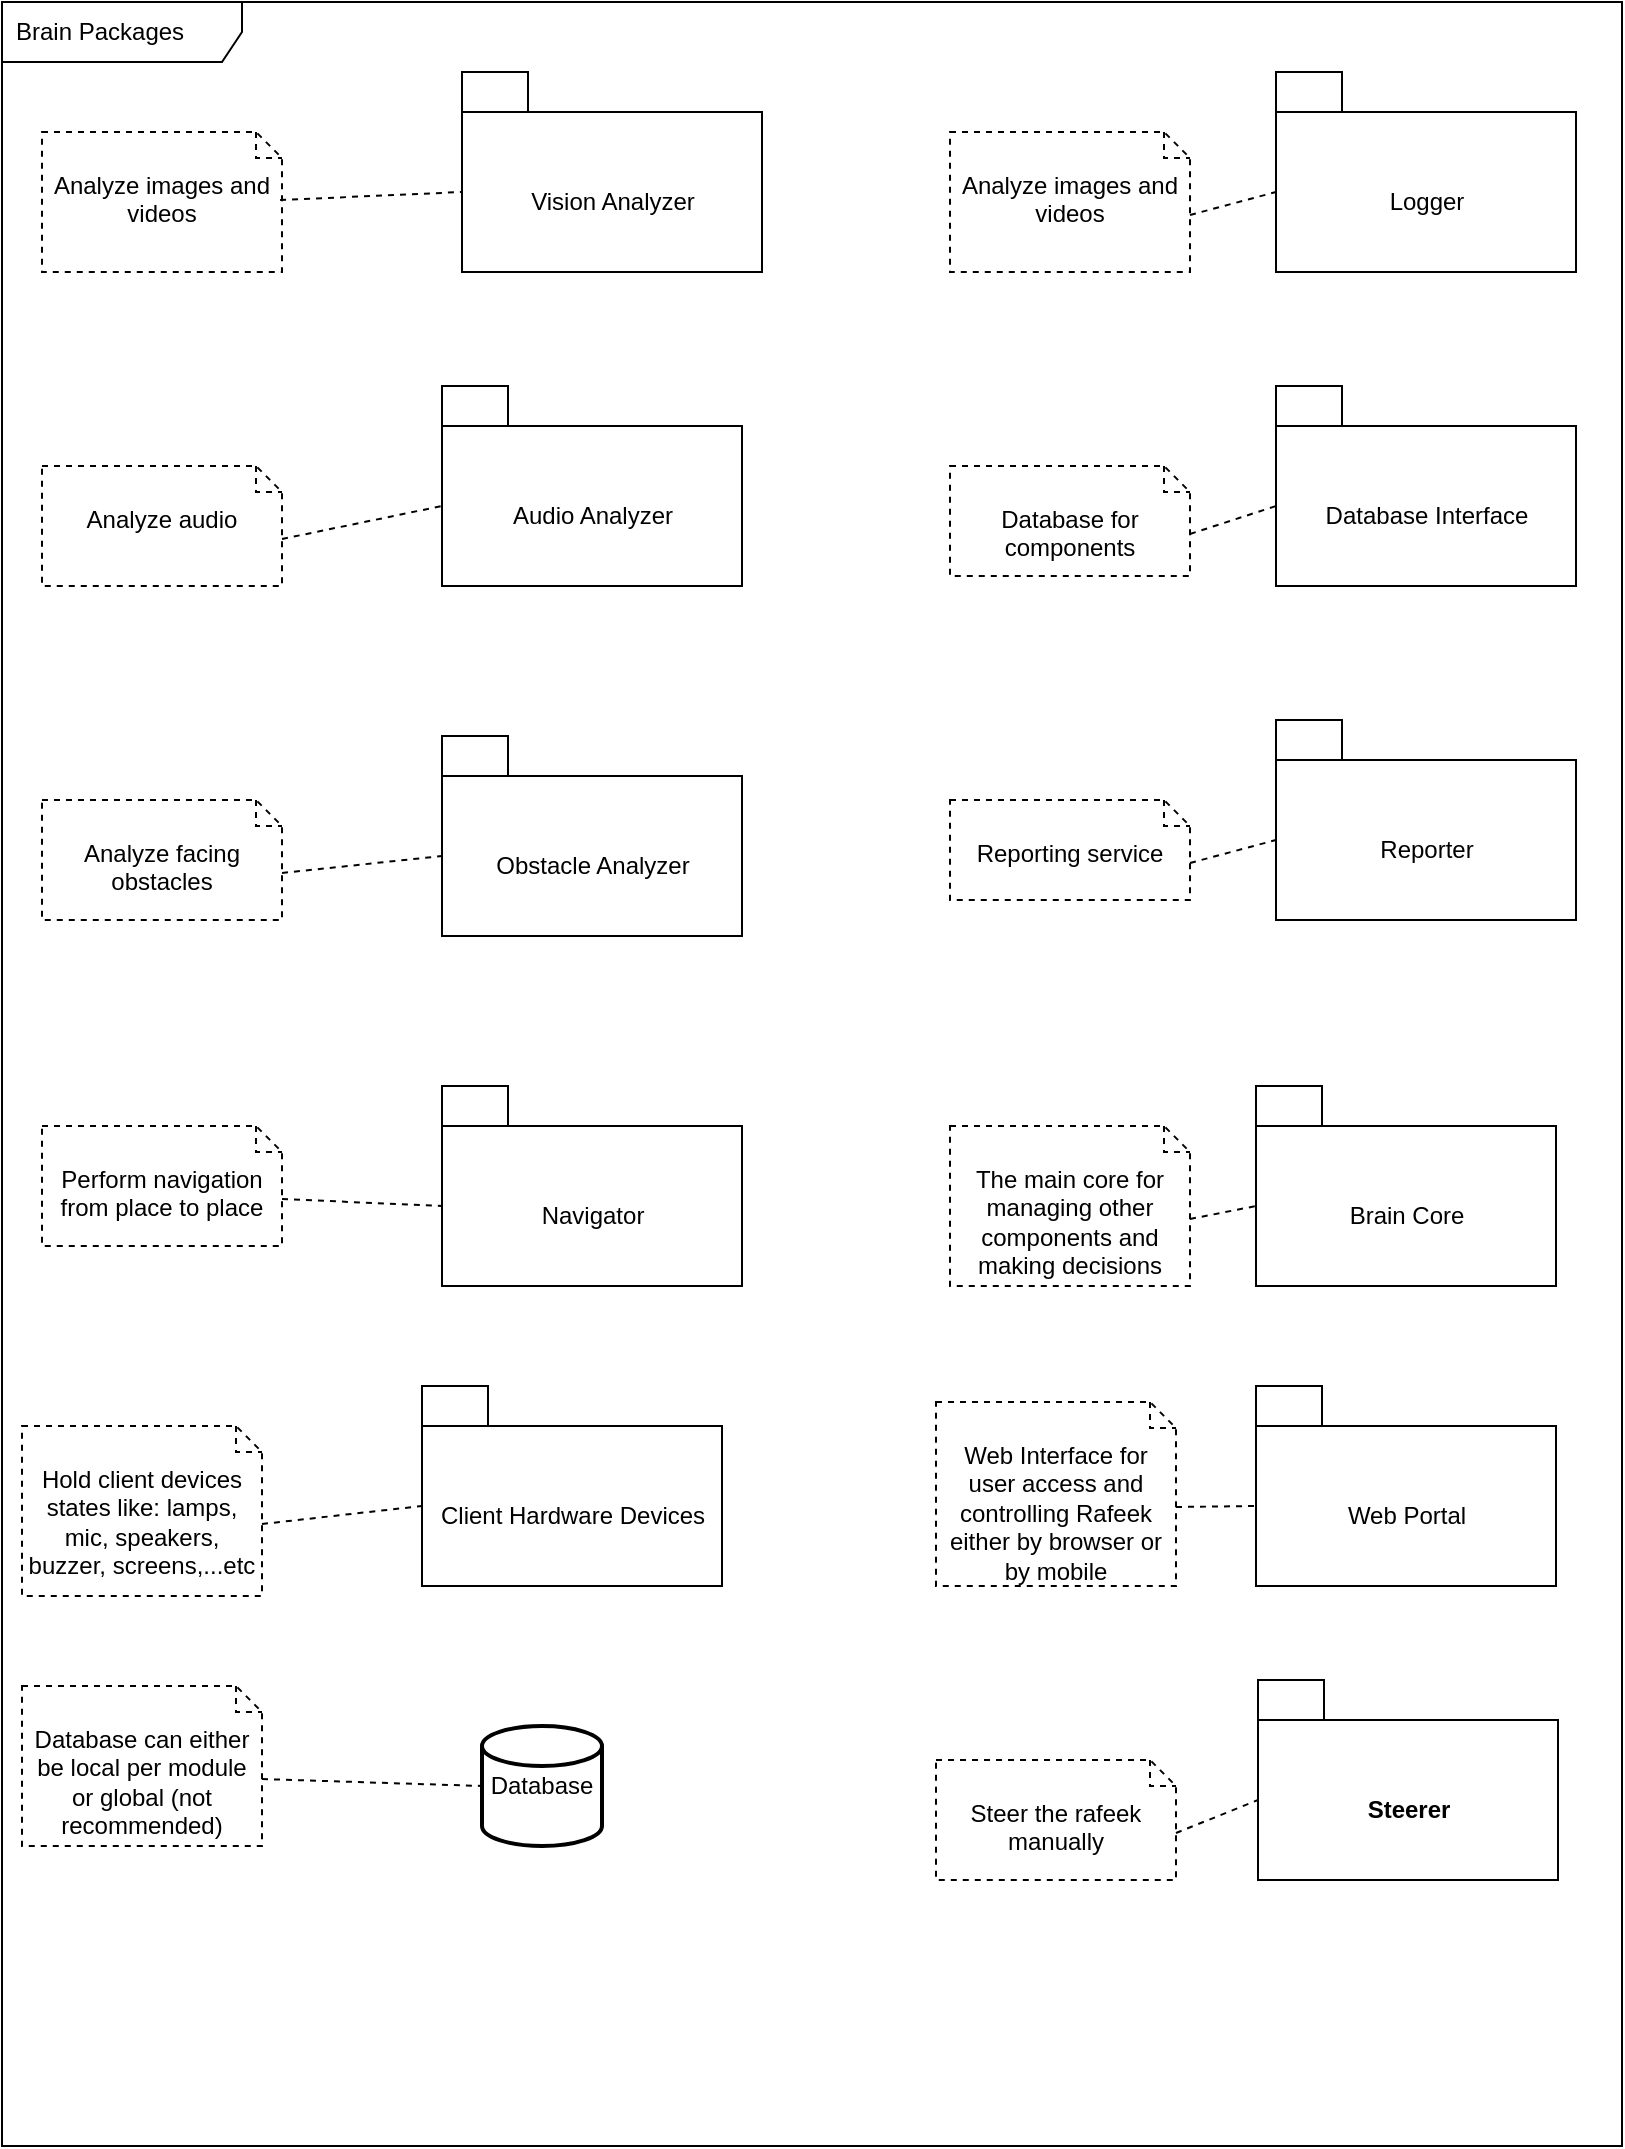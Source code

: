 <mxfile>
    <diagram id="Xj79PuWbMZuUnRshK_Mo" name="Page-1">
        <mxGraphModel dx="1838" dy="792" grid="1" gridSize="10" guides="1" tooltips="1" connect="1" arrows="1" fold="1" page="1" pageScale="1" pageWidth="850" pageHeight="1100" math="0" shadow="0">
            <root>
                <mxCell id="0"/>
                <mxCell id="1" parent="0"/>
                <mxCell id="2" value="Brain Packages" style="shape=umlFrame;whiteSpace=wrap;html=1;width=120;height=30;boundedLbl=1;verticalAlign=middle;align=left;spacingLeft=5;movable=1;resizable=1;rotatable=1;deletable=1;editable=1;connectable=1;" parent="1" vertex="1">
                    <mxGeometry x="30" y="8" width="810" height="1072" as="geometry"/>
                </mxCell>
                <mxCell id="24" value="Analyze images and videos" style="shape=note2;boundedLbl=1;whiteSpace=wrap;html=1;size=13;verticalAlign=top;align=center;dashed=1;" parent="1" vertex="1">
                    <mxGeometry x="50" y="73" width="120" height="70" as="geometry"/>
                </mxCell>
                <mxCell id="26" value="Analyze audio" style="shape=note2;boundedLbl=1;whiteSpace=wrap;html=1;size=13;verticalAlign=top;align=center;dashed=1;" parent="1" vertex="1">
                    <mxGeometry x="50" y="240" width="120" height="60" as="geometry"/>
                </mxCell>
                <mxCell id="27" value="Analyze facing obstacles" style="shape=note2;boundedLbl=1;whiteSpace=wrap;html=1;size=13;verticalAlign=top;align=center;dashed=1;" parent="1" vertex="1">
                    <mxGeometry x="50" y="407" width="120" height="60" as="geometry"/>
                </mxCell>
                <mxCell id="29" value="Perform navigation from place to place" style="shape=note2;boundedLbl=1;whiteSpace=wrap;html=1;size=13;verticalAlign=top;align=center;dashed=1;" parent="1" vertex="1">
                    <mxGeometry x="50" y="570" width="120" height="60" as="geometry"/>
                </mxCell>
                <mxCell id="30" value="Hold client devices states like: lamps, mic, speakers, buzzer, screens,...etc" style="shape=note2;boundedLbl=1;whiteSpace=wrap;html=1;size=13;verticalAlign=top;align=center;dashed=1;" parent="1" vertex="1">
                    <mxGeometry x="40" y="720" width="120" height="85" as="geometry"/>
                </mxCell>
                <mxCell id="31" value="Reporting service" style="shape=note2;boundedLbl=1;whiteSpace=wrap;html=1;size=13;verticalAlign=top;align=center;dashed=1;" parent="1" vertex="1">
                    <mxGeometry x="504" y="407" width="120" height="50" as="geometry"/>
                </mxCell>
                <mxCell id="33" value="The main core for managing other components and making decisions" style="shape=note2;boundedLbl=1;whiteSpace=wrap;html=1;size=13;verticalAlign=top;align=center;dashed=1;" parent="1" vertex="1">
                    <mxGeometry x="504" y="570" width="120" height="80" as="geometry"/>
                </mxCell>
                <mxCell id="36" value="Web Interface for user access and controlling Rafeek either by browser or by mobile" style="shape=note2;boundedLbl=1;whiteSpace=wrap;html=1;size=13;verticalAlign=top;align=center;dashed=1;" parent="1" vertex="1">
                    <mxGeometry x="497" y="708" width="120" height="92" as="geometry"/>
                </mxCell>
                <mxCell id="38" value="Steer the rafeek manually" style="shape=note2;boundedLbl=1;whiteSpace=wrap;html=1;size=13;verticalAlign=top;align=center;dashed=1;" parent="1" vertex="1">
                    <mxGeometry x="497" y="887" width="120" height="60" as="geometry"/>
                </mxCell>
                <mxCell id="40" value="&lt;span style=&quot;font-weight: normal;&quot;&gt;Database&lt;/span&gt;" style="strokeWidth=2;html=1;shape=mxgraph.flowchart.database;whiteSpace=wrap;fontStyle=1" parent="1" vertex="1">
                    <mxGeometry x="270" y="870" width="60" height="60" as="geometry"/>
                </mxCell>
                <mxCell id="41" value="Database for components" style="shape=note2;boundedLbl=1;whiteSpace=wrap;html=1;size=13;verticalAlign=top;align=center;dashed=1;" parent="1" vertex="1">
                    <mxGeometry x="504" y="240" width="120" height="55" as="geometry"/>
                </mxCell>
                <mxCell id="65" value="" style="shape=folder;fontStyle=1;tabWidth=33;tabHeight=20;tabPosition=left;html=1;boundedLbl=1;labelInHeader=1;container=1;collapsible=0;" parent="1" vertex="1">
                    <mxGeometry x="260" y="43" width="150" height="100" as="geometry"/>
                </mxCell>
                <mxCell id="66" value="Vision Analyzer" style="html=1;strokeColor=none;resizeWidth=1;resizeHeight=1;fillColor=none;part=1;connectable=0;allowArrows=0;deletable=0;" parent="65" vertex="1">
                    <mxGeometry width="150" height="70" relative="1" as="geometry">
                        <mxPoint y="30" as="offset"/>
                    </mxGeometry>
                </mxCell>
                <mxCell id="67" value="" style="shape=folder;fontStyle=1;tabWidth=33;tabHeight=20;tabPosition=left;html=1;boundedLbl=1;labelInHeader=1;container=1;collapsible=0;" parent="1" vertex="1">
                    <mxGeometry x="250" y="200" width="150" height="100" as="geometry"/>
                </mxCell>
                <mxCell id="68" value="Audio Analyzer" style="html=1;strokeColor=none;resizeWidth=1;resizeHeight=1;fillColor=none;part=1;connectable=0;allowArrows=0;deletable=0;" parent="67" vertex="1">
                    <mxGeometry width="150" height="70" relative="1" as="geometry">
                        <mxPoint y="30" as="offset"/>
                    </mxGeometry>
                </mxCell>
                <mxCell id="69" value="" style="shape=folder;fontStyle=1;tabWidth=33;tabHeight=20;tabPosition=left;html=1;boundedLbl=1;labelInHeader=1;container=1;collapsible=0;" parent="1" vertex="1">
                    <mxGeometry x="250" y="375" width="150" height="100" as="geometry"/>
                </mxCell>
                <mxCell id="70" value="Obstacle Analyzer" style="html=1;strokeColor=none;resizeWidth=1;resizeHeight=1;fillColor=none;part=1;connectable=0;allowArrows=0;deletable=0;" parent="69" vertex="1">
                    <mxGeometry width="150" height="70" relative="1" as="geometry">
                        <mxPoint y="30" as="offset"/>
                    </mxGeometry>
                </mxCell>
                <mxCell id="71" value="" style="shape=folder;fontStyle=1;tabWidth=33;tabHeight=20;tabPosition=left;html=1;boundedLbl=1;labelInHeader=1;container=1;collapsible=0;" parent="1" vertex="1">
                    <mxGeometry x="250" y="550" width="150" height="100" as="geometry"/>
                </mxCell>
                <mxCell id="72" value="Navigator" style="html=1;strokeColor=none;resizeWidth=1;resizeHeight=1;fillColor=none;part=1;connectable=0;allowArrows=0;deletable=0;" parent="71" vertex="1">
                    <mxGeometry width="150" height="70" relative="1" as="geometry">
                        <mxPoint y="30" as="offset"/>
                    </mxGeometry>
                </mxCell>
                <mxCell id="73" value="" style="shape=folder;fontStyle=1;tabWidth=33;tabHeight=20;tabPosition=left;html=1;boundedLbl=1;labelInHeader=1;container=1;collapsible=0;" parent="1" vertex="1">
                    <mxGeometry x="240" y="700" width="150" height="100" as="geometry"/>
                </mxCell>
                <mxCell id="74" value="Client Hardware Devices" style="html=1;strokeColor=none;resizeWidth=1;resizeHeight=1;fillColor=none;part=1;connectable=0;allowArrows=0;deletable=0;" parent="73" vertex="1">
                    <mxGeometry width="150" height="70" relative="1" as="geometry">
                        <mxPoint y="30" as="offset"/>
                    </mxGeometry>
                </mxCell>
                <mxCell id="75" value="" style="shape=folder;fontStyle=1;tabWidth=33;tabHeight=20;tabPosition=left;html=1;boundedLbl=1;labelInHeader=1;container=1;collapsible=0;" parent="1" vertex="1">
                    <mxGeometry x="658" y="847" width="150" height="100" as="geometry"/>
                </mxCell>
                <mxCell id="76" value="&lt;span style=&quot;font-weight: 700;&quot;&gt;Steerer&lt;/span&gt;" style="html=1;strokeColor=none;resizeWidth=1;resizeHeight=1;fillColor=none;part=1;connectable=0;allowArrows=0;deletable=0;" parent="75" vertex="1">
                    <mxGeometry width="150" height="70" relative="1" as="geometry">
                        <mxPoint y="30" as="offset"/>
                    </mxGeometry>
                </mxCell>
                <mxCell id="77" value="" style="shape=folder;fontStyle=1;tabWidth=33;tabHeight=20;tabPosition=left;html=1;boundedLbl=1;labelInHeader=1;container=1;collapsible=0;" parent="1" vertex="1">
                    <mxGeometry x="667" y="200" width="150" height="100" as="geometry"/>
                </mxCell>
                <mxCell id="78" value="Database Interface" style="html=1;strokeColor=none;resizeWidth=1;resizeHeight=1;fillColor=none;part=1;connectable=0;allowArrows=0;deletable=0;" parent="77" vertex="1">
                    <mxGeometry width="150" height="70" relative="1" as="geometry">
                        <mxPoint y="30" as="offset"/>
                    </mxGeometry>
                </mxCell>
                <mxCell id="79" value="" style="shape=folder;fontStyle=1;tabWidth=33;tabHeight=20;tabPosition=left;html=1;boundedLbl=1;labelInHeader=1;container=1;collapsible=0;" parent="1" vertex="1">
                    <mxGeometry x="667" y="43" width="150" height="100" as="geometry"/>
                </mxCell>
                <mxCell id="80" value="Logger" style="html=1;strokeColor=none;resizeWidth=1;resizeHeight=1;fillColor=none;part=1;connectable=0;allowArrows=0;deletable=0;" parent="79" vertex="1">
                    <mxGeometry width="150" height="70" relative="1" as="geometry">
                        <mxPoint y="30" as="offset"/>
                    </mxGeometry>
                </mxCell>
                <mxCell id="81" value="" style="shape=folder;fontStyle=1;tabWidth=33;tabHeight=20;tabPosition=left;html=1;boundedLbl=1;labelInHeader=1;container=1;collapsible=0;" parent="1" vertex="1">
                    <mxGeometry x="667" y="367" width="150" height="100" as="geometry"/>
                </mxCell>
                <mxCell id="82" value="Reporter" style="html=1;strokeColor=none;resizeWidth=1;resizeHeight=1;fillColor=none;part=1;connectable=0;allowArrows=0;deletable=0;" parent="81" vertex="1">
                    <mxGeometry width="150" height="70" relative="1" as="geometry">
                        <mxPoint y="30" as="offset"/>
                    </mxGeometry>
                </mxCell>
                <mxCell id="83" value="" style="shape=folder;fontStyle=1;tabWidth=33;tabHeight=20;tabPosition=left;html=1;boundedLbl=1;labelInHeader=1;container=1;collapsible=0;" parent="1" vertex="1">
                    <mxGeometry x="657" y="550" width="150" height="100" as="geometry"/>
                </mxCell>
                <mxCell id="84" value="Brain Core" style="html=1;strokeColor=none;resizeWidth=1;resizeHeight=1;fillColor=none;part=1;connectable=0;allowArrows=0;deletable=0;" parent="83" vertex="1">
                    <mxGeometry width="150" height="70" relative="1" as="geometry">
                        <mxPoint y="30" as="offset"/>
                    </mxGeometry>
                </mxCell>
                <mxCell id="85" value="" style="shape=folder;fontStyle=1;tabWidth=33;tabHeight=20;tabPosition=left;html=1;boundedLbl=1;labelInHeader=1;container=1;collapsible=0;" parent="1" vertex="1">
                    <mxGeometry x="657" y="700" width="150" height="100" as="geometry"/>
                </mxCell>
                <mxCell id="86" value="Web Portal" style="html=1;strokeColor=none;resizeWidth=1;resizeHeight=1;fillColor=none;part=1;connectable=0;allowArrows=0;deletable=0;" parent="85" vertex="1">
                    <mxGeometry width="150" height="70" relative="1" as="geometry">
                        <mxPoint y="30" as="offset"/>
                    </mxGeometry>
                </mxCell>
                <mxCell id="87" value="Database can either be local per module or global (not recommended)" style="shape=note2;boundedLbl=1;whiteSpace=wrap;html=1;size=13;verticalAlign=top;align=center;dashed=1;" parent="1" vertex="1">
                    <mxGeometry x="40" y="850" width="120" height="80" as="geometry"/>
                </mxCell>
                <mxCell id="91" value="" style="endArrow=none;html=1;exitX=0.992;exitY=0.486;exitDx=0;exitDy=0;exitPerimeter=0;entryX=0;entryY=0;entryDx=0;entryDy=60;entryPerimeter=0;dashed=1;" edge="1" parent="1" source="24" target="65">
                    <mxGeometry width="50" height="50" relative="1" as="geometry">
                        <mxPoint x="180" y="218" as="sourcePoint"/>
                        <mxPoint x="230" y="168" as="targetPoint"/>
                    </mxGeometry>
                </mxCell>
                <mxCell id="92" value="" style="endArrow=none;html=1;exitX=0;exitY=0;exitDx=120;exitDy=36.5;exitPerimeter=0;entryX=0;entryY=0;entryDx=0;entryDy=60;entryPerimeter=0;dashed=1;" edge="1" parent="1" source="26" target="67">
                    <mxGeometry width="50" height="50" relative="1" as="geometry">
                        <mxPoint x="169.04" y="184.02" as="sourcePoint"/>
                        <mxPoint x="260" y="180" as="targetPoint"/>
                    </mxGeometry>
                </mxCell>
                <mxCell id="93" value="" style="endArrow=none;html=1;exitX=0;exitY=0;exitDx=120;exitDy=36.5;exitPerimeter=0;entryX=0;entryY=0;entryDx=0;entryDy=60;entryPerimeter=0;dashed=1;" edge="1" parent="1" source="27" target="69">
                    <mxGeometry width="50" height="50" relative="1" as="geometry">
                        <mxPoint x="170" y="445.25" as="sourcePoint"/>
                        <mxPoint x="250" y="428.75" as="targetPoint"/>
                    </mxGeometry>
                </mxCell>
                <mxCell id="94" value="" style="endArrow=none;html=1;exitX=0;exitY=0;exitDx=120;exitDy=36.5;exitPerimeter=0;entryX=0;entryY=0;entryDx=0;entryDy=60;entryPerimeter=0;dashed=1;" edge="1" parent="1" source="29" target="71">
                    <mxGeometry width="50" height="50" relative="1" as="geometry">
                        <mxPoint x="160" y="658.5" as="sourcePoint"/>
                        <mxPoint x="240" y="650" as="targetPoint"/>
                    </mxGeometry>
                </mxCell>
                <mxCell id="95" value="" style="endArrow=none;html=1;exitX=0;exitY=0;exitDx=120;exitDy=49;exitPerimeter=0;entryX=0;entryY=0;entryDx=0;entryDy=60;entryPerimeter=0;dashed=1;" edge="1" parent="1" source="30" target="73">
                    <mxGeometry width="50" height="50" relative="1" as="geometry">
                        <mxPoint x="180" y="820" as="sourcePoint"/>
                        <mxPoint x="260" y="823.5" as="targetPoint"/>
                    </mxGeometry>
                </mxCell>
                <mxCell id="96" value="" style="endArrow=none;html=1;exitX=0;exitY=0;exitDx=120;exitDy=46.5;exitPerimeter=0;entryX=0;entryY=0.5;entryDx=0;entryDy=0;entryPerimeter=0;dashed=1;" edge="1" parent="1" source="87" target="40">
                    <mxGeometry width="50" height="50" relative="1" as="geometry">
                        <mxPoint x="180" y="894.5" as="sourcePoint"/>
                        <mxPoint x="260" y="885.5" as="targetPoint"/>
                    </mxGeometry>
                </mxCell>
                <mxCell id="97" value="Analyze images and videos" style="shape=note2;boundedLbl=1;whiteSpace=wrap;html=1;size=13;verticalAlign=top;align=center;dashed=1;" vertex="1" parent="1">
                    <mxGeometry x="504" y="73" width="120" height="70" as="geometry"/>
                </mxCell>
                <mxCell id="98" value="" style="endArrow=none;html=1;exitX=0;exitY=0;exitDx=120;exitDy=41.5;exitPerimeter=0;entryX=0;entryY=0;entryDx=0;entryDy=60;entryPerimeter=0;dashed=1;" edge="1" parent="1" source="97" target="79">
                    <mxGeometry width="50" height="50" relative="1" as="geometry">
                        <mxPoint x="597" y="174.02" as="sourcePoint"/>
                        <mxPoint x="687.96" y="170" as="targetPoint"/>
                    </mxGeometry>
                </mxCell>
                <mxCell id="100" value="" style="endArrow=none;html=1;exitX=0;exitY=0;exitDx=120;exitDy=34;exitPerimeter=0;entryX=0;entryY=0;entryDx=0;entryDy=60;entryPerimeter=0;dashed=1;" edge="1" parent="1" source="41" target="77">
                    <mxGeometry width="50" height="50" relative="1" as="geometry">
                        <mxPoint x="617" y="375" as="sourcePoint"/>
                        <mxPoint x="660" y="363.5" as="targetPoint"/>
                    </mxGeometry>
                </mxCell>
                <mxCell id="102" value="" style="endArrow=none;html=1;dashed=1;exitX=0;exitY=0;exitDx=120;exitDy=31.5;exitPerimeter=0;entryX=0;entryY=0;entryDx=0;entryDy=60;entryPerimeter=0;" edge="1" parent="1" source="31" target="81">
                    <mxGeometry width="50" height="50" relative="1" as="geometry">
                        <mxPoint x="567" y="350" as="sourcePoint"/>
                        <mxPoint x="667" y="340" as="targetPoint"/>
                    </mxGeometry>
                </mxCell>
                <mxCell id="103" value="" style="endArrow=none;html=1;dashed=1;exitX=0;exitY=0;exitDx=120;exitDy=46.5;exitPerimeter=0;entryX=0;entryY=0;entryDx=0;entryDy=60;entryPerimeter=0;" edge="1" parent="1" source="33" target="83">
                    <mxGeometry width="50" height="50" relative="1" as="geometry">
                        <mxPoint x="614" y="531.5" as="sourcePoint"/>
                        <mxPoint x="657" y="520" as="targetPoint"/>
                    </mxGeometry>
                </mxCell>
                <mxCell id="104" value="" style="endArrow=none;html=1;dashed=1;exitX=0;exitY=0;exitDx=120;exitDy=52.5;exitPerimeter=0;entryX=0;entryY=0;entryDx=0;entryDy=60;entryPerimeter=0;" edge="1" parent="1" source="36" target="85">
                    <mxGeometry width="50" height="50" relative="1" as="geometry">
                        <mxPoint x="634" y="626.5" as="sourcePoint"/>
                        <mxPoint x="667" y="620" as="targetPoint"/>
                    </mxGeometry>
                </mxCell>
                <mxCell id="105" value="" style="endArrow=none;html=1;dashed=1;exitX=0;exitY=0;exitDx=120;exitDy=36.5;exitPerimeter=0;entryX=0;entryY=0;entryDx=0;entryDy=60;entryPerimeter=0;" edge="1" parent="1" source="38" target="75">
                    <mxGeometry width="50" height="50" relative="1" as="geometry">
                        <mxPoint x="627" y="727.5" as="sourcePoint"/>
                        <mxPoint x="667" y="727" as="targetPoint"/>
                    </mxGeometry>
                </mxCell>
            </root>
        </mxGraphModel>
    </diagram>
</mxfile>